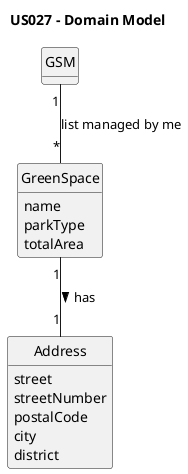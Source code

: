 @startuml
skinparam monochrome true
skinparam packageStyle rectangle
skinparam shadowing false

'left to right direction

skinparam classAttributeIconSize 0

hide circle
hide methods

title US027 - Domain Model

class GSM{
}

class GreenSpace {
  name
  parkType
  totalArea
}

class Address{
    street
    streetNumber
    postalCode
    city
    district
}

GSM "1" -- "*" GreenSpace : "list managed by me"
GreenSpace "1" -- "1" Address : "has >"

@enduml
